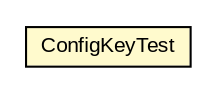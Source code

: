 #!/usr/local/bin/dot
#
# Class diagram 
# Generated by UMLGraph version R5_6-24-gf6e263 (http://www.umlgraph.org/)
#

digraph G {
	edge [fontname="arial",fontsize=10,labelfontname="arial",labelfontsize=10];
	node [fontname="arial",fontsize=10,shape=plaintext];
	nodesep=0.25;
	ranksep=0.5;
	// net.brabenetz.lib.securedproperties.config.ConfigKeyTest
	c288 [label=<<table title="net.brabenetz.lib.securedproperties.config.ConfigKeyTest" border="0" cellborder="1" cellspacing="0" cellpadding="2" port="p" bgcolor="lemonChiffon" href="./ConfigKeyTest.html">
		<tr><td><table border="0" cellspacing="0" cellpadding="1">
<tr><td align="center" balign="center"> ConfigKeyTest </td></tr>
		</table></td></tr>
		</table>>, URL="./ConfigKeyTest.html", fontname="arial", fontcolor="black", fontsize=10.0];
}

